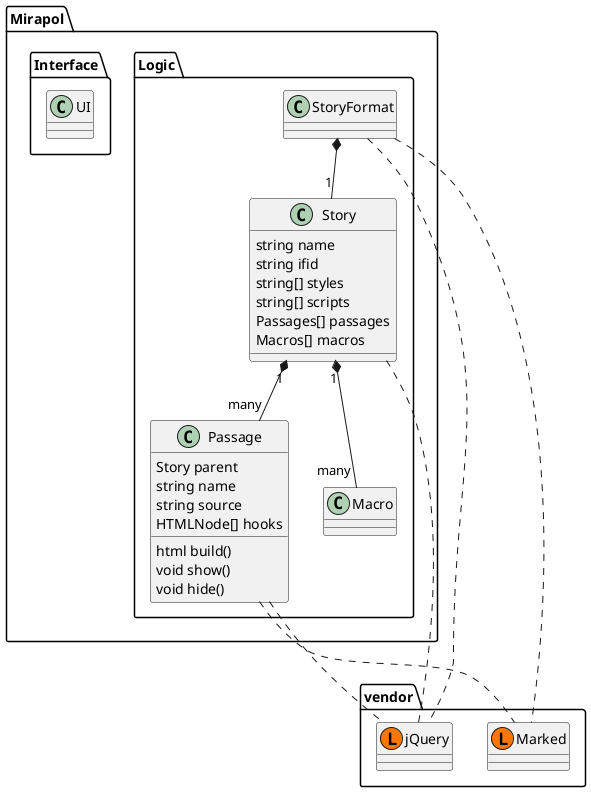 @startuml


package vendor {
    class jQuery << (L,#FF7700) >>
    class Marked << (L,#FF7700) >>
}

package Mirapol{
    package Logic{
        class StoryFormat{

        }

        class Story{
            string name
            string ifid
            string[] styles
            string[] scripts
            Passages[] passages
            Macros[] macros
        }

        class Passage{
            Story parent
            string name
            string source
            HTMLNode[] hooks

            html build()
            void show()
            void hide()
        }

        class Macro{

        }
    }

    package Interface{
        class UI{
            
        }
    }
}

StoryFormat ... Marked
StoryFormat ... jQuery
Story ... jQuery
Passage ... Marked
Passage ... jQuery

StoryFormat *-- "1" Story
Story "1" *-- "many" Passage
Story "1" *-- "many" Macro

@enduml